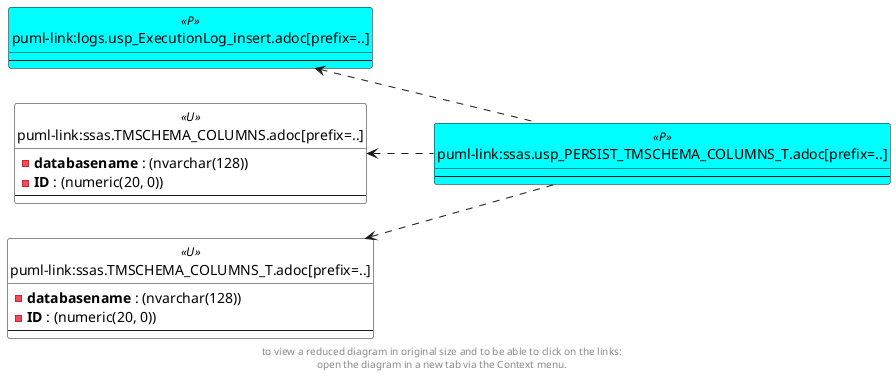 @startuml
left to right direction
'top to bottom direction
hide circle
'avoide "." issues:
set namespaceSeparator none


skinparam class {
  BackgroundColor White
  BackgroundColor<<FN>> Yellow
  BackgroundColor<<FS>> Yellow
  BackgroundColor<<FT>> LightGray
  BackgroundColor<<IF>> Yellow
  BackgroundColor<<IS>> Yellow
  BackgroundColor<<P>> Aqua
  BackgroundColor<<PC>> Aqua
  BackgroundColor<<SN>> Yellow
  BackgroundColor<<SO>> SlateBlue
  BackgroundColor<<TF>> LightGray
  BackgroundColor<<TR>> Tomato
  BackgroundColor<<U>> White
  BackgroundColor<<V>> WhiteSmoke
  BackgroundColor<<X>> Aqua
}


entity "puml-link:logs.usp_ExecutionLog_insert.adoc[prefix=..]" as logs.usp_ExecutionLog_insert << P >> {
  --
}

entity "puml-link:ssas.TMSCHEMA_COLUMNS.adoc[prefix=..]" as ssas.TMSCHEMA_COLUMNS << U >> {
  - **databasename** : (nvarchar(128))
  - **ID** : (numeric(20, 0))
  --
}

entity "puml-link:ssas.TMSCHEMA_COLUMNS_T.adoc[prefix=..]" as ssas.TMSCHEMA_COLUMNS_T << U >> {
  - **databasename** : (nvarchar(128))
  - **ID** : (numeric(20, 0))
  --
}

entity "puml-link:ssas.usp_PERSIST_TMSCHEMA_COLUMNS_T.adoc[prefix=..]" as ssas.usp_PERSIST_TMSCHEMA_COLUMNS_T << P >> {
  --
}

logs.usp_ExecutionLog_insert <.. ssas.usp_PERSIST_TMSCHEMA_COLUMNS_T
ssas.TMSCHEMA_COLUMNS <.. ssas.usp_PERSIST_TMSCHEMA_COLUMNS_T
ssas.TMSCHEMA_COLUMNS_T <.. ssas.usp_PERSIST_TMSCHEMA_COLUMNS_T
footer
to view a reduced diagram in original size and to be able to click on the links:
open the diagram in a new tab via the Context menu.
end footer

@enduml

